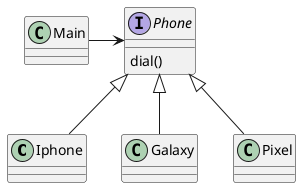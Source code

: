 @startuml
class Iphone {}
class Galaxy {}
class Pixel {}
class Main {}

interface Phone {
  dial()
}

Main -> Phone
Phone <|--Iphone
Phone <|--Galaxy
Phone <|--Pixel
@enduml

